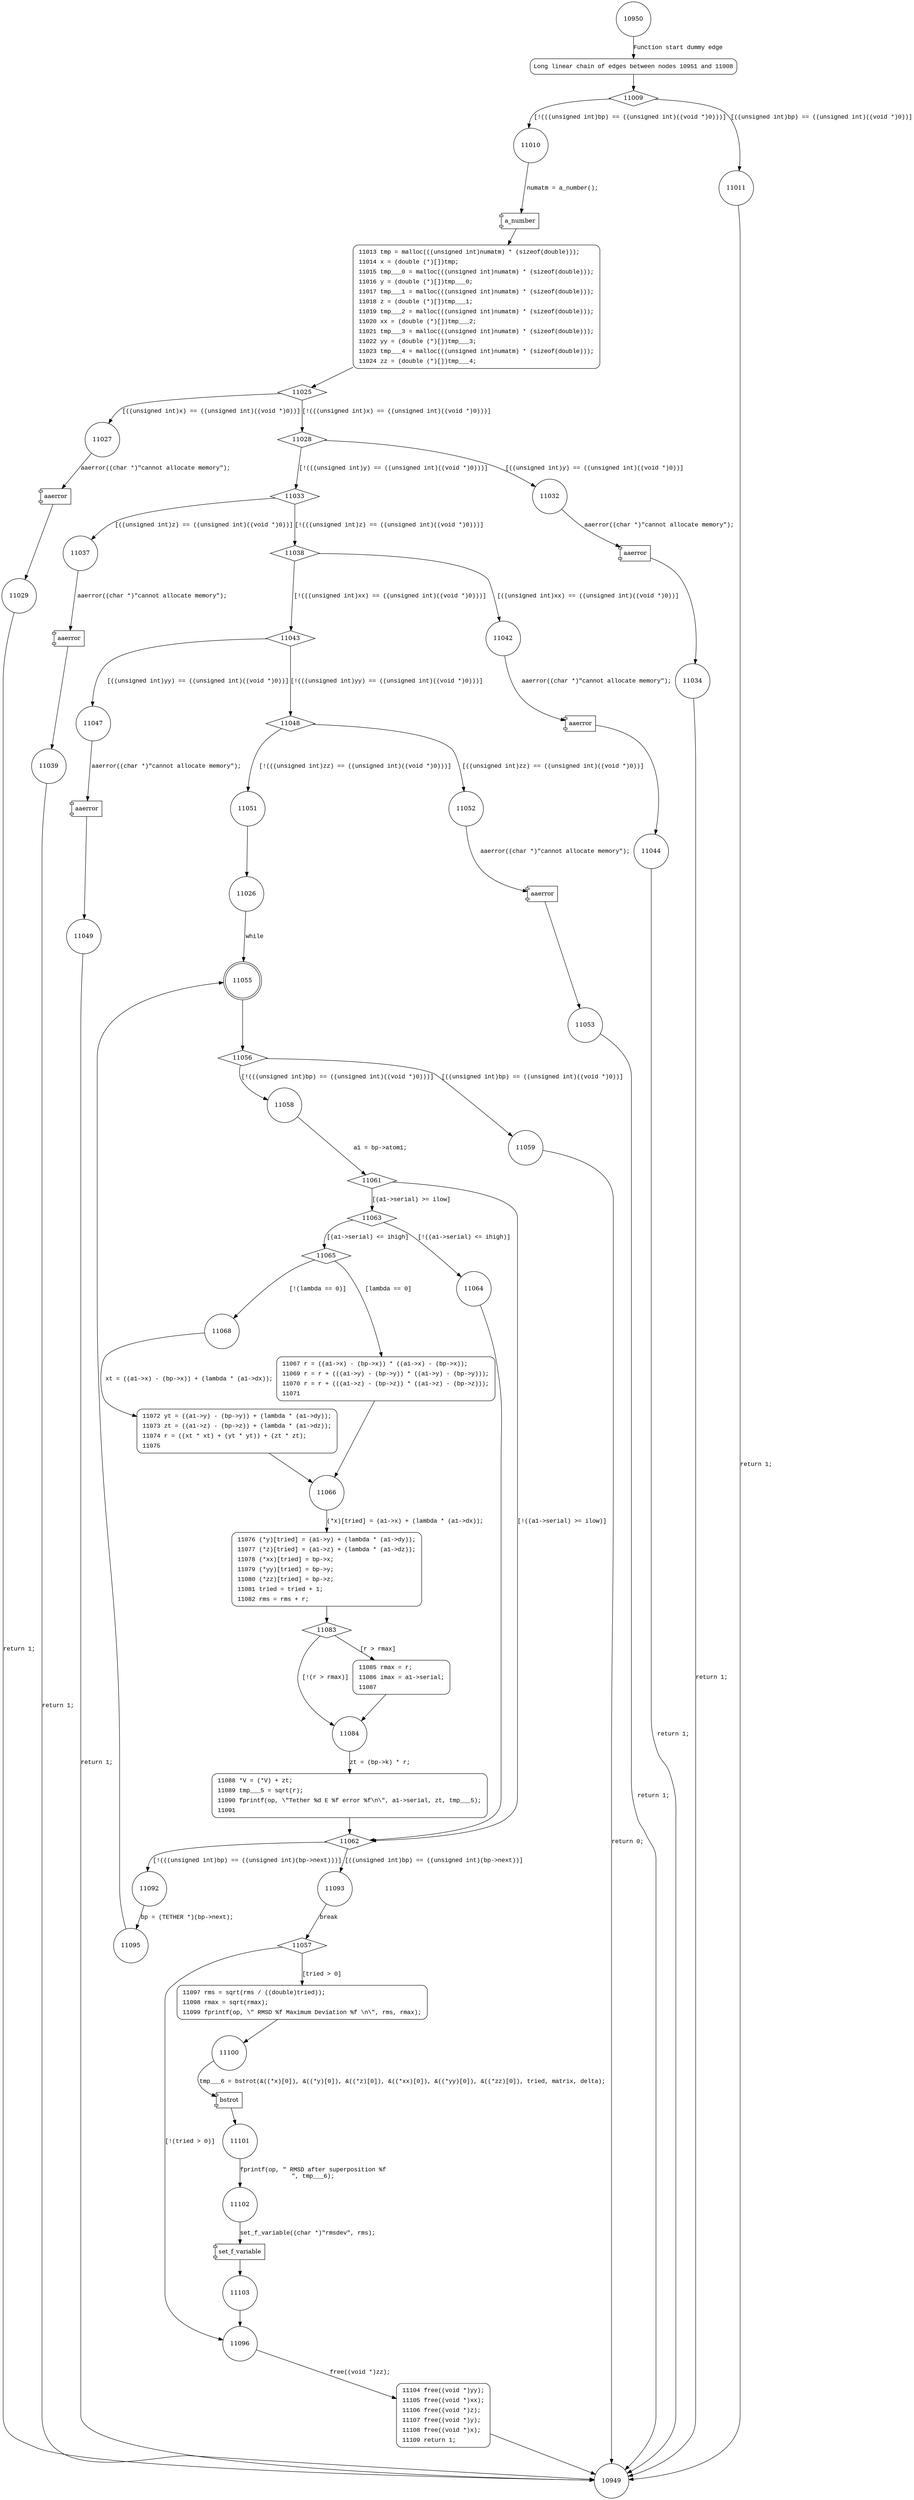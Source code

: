 digraph a_tether {
10950 [shape="circle"]
10951 [shape="circle"]
11009 [shape="diamond"]
11010 [shape="circle"]
11011 [shape="circle"]
11013 [shape="circle"]
11025 [shape="diamond"]
11028 [shape="diamond"]
11027 [shape="circle"]
11029 [shape="circle"]
11033 [shape="diamond"]
11032 [shape="circle"]
11034 [shape="circle"]
11038 [shape="diamond"]
11037 [shape="circle"]
11039 [shape="circle"]
11043 [shape="diamond"]
11042 [shape="circle"]
11044 [shape="circle"]
11048 [shape="diamond"]
11047 [shape="circle"]
11049 [shape="circle"]
11051 [shape="circle"]
11052 [shape="circle"]
11053 [shape="circle"]
11026 [shape="circle"]
11055 [shape="doublecircle"]
11056 [shape="diamond"]
11058 [shape="circle"]
11059 [shape="circle"]
11061 [shape="diamond"]
11062 [shape="diamond"]
11063 [shape="diamond"]
11064 [shape="circle"]
11065 [shape="diamond"]
11068 [shape="circle"]
11067 [shape="circle"]
11066 [shape="circle"]
11076 [shape="circle"]
11083 [shape="diamond"]
11084 [shape="circle"]
11085 [shape="circle"]
11088 [shape="circle"]
11092 [shape="circle"]
11093 [shape="circle"]
11057 [shape="diamond"]
11096 [shape="circle"]
11097 [shape="circle"]
11100 [shape="circle"]
11101 [shape="circle"]
11102 [shape="circle"]
11103 [shape="circle"]
11104 [shape="circle"]
11095 [shape="circle"]
11072 [shape="circle"]
10949 [shape="circle"]
10951 [style="filled,bold" penwidth="1" fillcolor="white" fontname="Courier New" shape="Mrecord" label="Long linear chain of edges between nodes 10951 and 11008"]
10951 -> 11009[label=""]
11013 [style="filled,bold" penwidth="1" fillcolor="white" fontname="Courier New" shape="Mrecord" label=<<table border="0" cellborder="0" cellpadding="3" bgcolor="white"><tr><td align="right">11013</td><td align="left">tmp = malloc(((unsigned int)numatm) * (sizeof(double)));</td></tr><tr><td align="right">11014</td><td align="left">x = (double (*)[])tmp;</td></tr><tr><td align="right">11015</td><td align="left">tmp___0 = malloc(((unsigned int)numatm) * (sizeof(double)));</td></tr><tr><td align="right">11016</td><td align="left">y = (double (*)[])tmp___0;</td></tr><tr><td align="right">11017</td><td align="left">tmp___1 = malloc(((unsigned int)numatm) * (sizeof(double)));</td></tr><tr><td align="right">11018</td><td align="left">z = (double (*)[])tmp___1;</td></tr><tr><td align="right">11019</td><td align="left">tmp___2 = malloc(((unsigned int)numatm) * (sizeof(double)));</td></tr><tr><td align="right">11020</td><td align="left">xx = (double (*)[])tmp___2;</td></tr><tr><td align="right">11021</td><td align="left">tmp___3 = malloc(((unsigned int)numatm) * (sizeof(double)));</td></tr><tr><td align="right">11022</td><td align="left">yy = (double (*)[])tmp___3;</td></tr><tr><td align="right">11023</td><td align="left">tmp___4 = malloc(((unsigned int)numatm) * (sizeof(double)));</td></tr><tr><td align="right">11024</td><td align="left">zz = (double (*)[])tmp___4;</td></tr></table>>]
11013 -> 11025[label=""]
11067 [style="filled,bold" penwidth="1" fillcolor="white" fontname="Courier New" shape="Mrecord" label=<<table border="0" cellborder="0" cellpadding="3" bgcolor="white"><tr><td align="right">11067</td><td align="left">r = ((a1-&gt;x) - (bp-&gt;x)) * ((a1-&gt;x) - (bp-&gt;x));</td></tr><tr><td align="right">11069</td><td align="left">r = r + (((a1-&gt;y) - (bp-&gt;y)) * ((a1-&gt;y) - (bp-&gt;y)));</td></tr><tr><td align="right">11070</td><td align="left">r = r + (((a1-&gt;z) - (bp-&gt;z)) * ((a1-&gt;z) - (bp-&gt;z)));</td></tr><tr><td align="right">11071</td><td align="left"></td></tr></table>>]
11067 -> 11066[label=""]
11076 [style="filled,bold" penwidth="1" fillcolor="white" fontname="Courier New" shape="Mrecord" label=<<table border="0" cellborder="0" cellpadding="3" bgcolor="white"><tr><td align="right">11076</td><td align="left">(*y)[tried] = (a1-&gt;y) + (lambda * (a1-&gt;dy));</td></tr><tr><td align="right">11077</td><td align="left">(*z)[tried] = (a1-&gt;z) + (lambda * (a1-&gt;dz));</td></tr><tr><td align="right">11078</td><td align="left">(*xx)[tried] = bp-&gt;x;</td></tr><tr><td align="right">11079</td><td align="left">(*yy)[tried] = bp-&gt;y;</td></tr><tr><td align="right">11080</td><td align="left">(*zz)[tried] = bp-&gt;z;</td></tr><tr><td align="right">11081</td><td align="left">tried = tried + 1;</td></tr><tr><td align="right">11082</td><td align="left">rms = rms + r;</td></tr></table>>]
11076 -> 11083[label=""]
11085 [style="filled,bold" penwidth="1" fillcolor="white" fontname="Courier New" shape="Mrecord" label=<<table border="0" cellborder="0" cellpadding="3" bgcolor="white"><tr><td align="right">11085</td><td align="left">rmax = r;</td></tr><tr><td align="right">11086</td><td align="left">imax = a1-&gt;serial;</td></tr><tr><td align="right">11087</td><td align="left"></td></tr></table>>]
11085 -> 11084[label=""]
11088 [style="filled,bold" penwidth="1" fillcolor="white" fontname="Courier New" shape="Mrecord" label=<<table border="0" cellborder="0" cellpadding="3" bgcolor="white"><tr><td align="right">11088</td><td align="left">*V = (*V) + zt;</td></tr><tr><td align="right">11089</td><td align="left">tmp___5 = sqrt(r);</td></tr><tr><td align="right">11090</td><td align="left">fprintf(op, \"Tether %d E %f error %f\n\", a1-&gt;serial, zt, tmp___5);</td></tr><tr><td align="right">11091</td><td align="left"></td></tr></table>>]
11088 -> 11062[label=""]
11097 [style="filled,bold" penwidth="1" fillcolor="white" fontname="Courier New" shape="Mrecord" label=<<table border="0" cellborder="0" cellpadding="3" bgcolor="white"><tr><td align="right">11097</td><td align="left">rms = sqrt(rms / ((double)tried));</td></tr><tr><td align="right">11098</td><td align="left">rmax = sqrt(rmax);</td></tr><tr><td align="right">11099</td><td align="left">fprintf(op, \" RMSD %f Maximum Deviation %f \n\", rms, rmax);</td></tr></table>>]
11097 -> 11100[label=""]
11104 [style="filled,bold" penwidth="1" fillcolor="white" fontname="Courier New" shape="Mrecord" label=<<table border="0" cellborder="0" cellpadding="3" bgcolor="white"><tr><td align="right">11104</td><td align="left">free((void *)yy);</td></tr><tr><td align="right">11105</td><td align="left">free((void *)xx);</td></tr><tr><td align="right">11106</td><td align="left">free((void *)z);</td></tr><tr><td align="right">11107</td><td align="left">free((void *)y);</td></tr><tr><td align="right">11108</td><td align="left">free((void *)x);</td></tr><tr><td align="right">11109</td><td align="left">return 1;</td></tr></table>>]
11104 -> 10949[label=""]
11072 [style="filled,bold" penwidth="1" fillcolor="white" fontname="Courier New" shape="Mrecord" label=<<table border="0" cellborder="0" cellpadding="3" bgcolor="white"><tr><td align="right">11072</td><td align="left">yt = ((a1-&gt;y) - (bp-&gt;y)) + (lambda * (a1-&gt;dy));</td></tr><tr><td align="right">11073</td><td align="left">zt = ((a1-&gt;z) - (bp-&gt;z)) + (lambda * (a1-&gt;dz));</td></tr><tr><td align="right">11074</td><td align="left">r = ((xt * xt) + (yt * yt)) + (zt * zt);</td></tr><tr><td align="right">11075</td><td align="left"></td></tr></table>>]
11072 -> 11066[label=""]
10950 -> 10951 [label="Function start dummy edge" fontname="Courier New"]
11009 -> 11010 [label="[!(((unsigned int)bp) == ((unsigned int)((void *)0)))]" fontname="Courier New"]
11009 -> 11011 [label="[((unsigned int)bp) == ((unsigned int)((void *)0))]" fontname="Courier New"]
100630 [shape="component" label="a_number"]
11010 -> 100630 [label="numatm = a_number();" fontname="Courier New"]
100630 -> 11013 [label="" fontname="Courier New"]
11025 -> 11028 [label="[!(((unsigned int)x) == ((unsigned int)((void *)0)))]" fontname="Courier New"]
11025 -> 11027 [label="[((unsigned int)x) == ((unsigned int)((void *)0))]" fontname="Courier New"]
100631 [shape="component" label="aaerror"]
11027 -> 100631 [label="aaerror((char *)\"cannot allocate memory\");" fontname="Courier New"]
100631 -> 11029 [label="" fontname="Courier New"]
11028 -> 11033 [label="[!(((unsigned int)y) == ((unsigned int)((void *)0)))]" fontname="Courier New"]
11028 -> 11032 [label="[((unsigned int)y) == ((unsigned int)((void *)0))]" fontname="Courier New"]
100632 [shape="component" label="aaerror"]
11032 -> 100632 [label="aaerror((char *)\"cannot allocate memory\");" fontname="Courier New"]
100632 -> 11034 [label="" fontname="Courier New"]
11033 -> 11038 [label="[!(((unsigned int)z) == ((unsigned int)((void *)0)))]" fontname="Courier New"]
11033 -> 11037 [label="[((unsigned int)z) == ((unsigned int)((void *)0))]" fontname="Courier New"]
100633 [shape="component" label="aaerror"]
11037 -> 100633 [label="aaerror((char *)\"cannot allocate memory\");" fontname="Courier New"]
100633 -> 11039 [label="" fontname="Courier New"]
11038 -> 11043 [label="[!(((unsigned int)xx) == ((unsigned int)((void *)0)))]" fontname="Courier New"]
11038 -> 11042 [label="[((unsigned int)xx) == ((unsigned int)((void *)0))]" fontname="Courier New"]
100634 [shape="component" label="aaerror"]
11042 -> 100634 [label="aaerror((char *)\"cannot allocate memory\");" fontname="Courier New"]
100634 -> 11044 [label="" fontname="Courier New"]
11043 -> 11048 [label="[!(((unsigned int)yy) == ((unsigned int)((void *)0)))]" fontname="Courier New"]
11043 -> 11047 [label="[((unsigned int)yy) == ((unsigned int)((void *)0))]" fontname="Courier New"]
100635 [shape="component" label="aaerror"]
11047 -> 100635 [label="aaerror((char *)\"cannot allocate memory\");" fontname="Courier New"]
100635 -> 11049 [label="" fontname="Courier New"]
11048 -> 11051 [label="[!(((unsigned int)zz) == ((unsigned int)((void *)0)))]" fontname="Courier New"]
11048 -> 11052 [label="[((unsigned int)zz) == ((unsigned int)((void *)0))]" fontname="Courier New"]
100636 [shape="component" label="aaerror"]
11052 -> 100636 [label="aaerror((char *)\"cannot allocate memory\");" fontname="Courier New"]
100636 -> 11053 [label="" fontname="Courier New"]
11051 -> 11026 [label="" fontname="Courier New"]
11055 -> 11056 [label="" fontname="Courier New"]
11056 -> 11058 [label="[!(((unsigned int)bp) == ((unsigned int)((void *)0)))]" fontname="Courier New"]
11056 -> 11059 [label="[((unsigned int)bp) == ((unsigned int)((void *)0))]" fontname="Courier New"]
11058 -> 11061 [label="a1 = bp->atom1;" fontname="Courier New"]
11061 -> 11062 [label="[!((a1->serial) >= ilow)]" fontname="Courier New"]
11061 -> 11063 [label="[(a1->serial) >= ilow]" fontname="Courier New"]
11063 -> 11064 [label="[!((a1->serial) <= ihigh)]" fontname="Courier New"]
11063 -> 11065 [label="[(a1->serial) <= ihigh]" fontname="Courier New"]
11065 -> 11068 [label="[!(lambda == 0)]" fontname="Courier New"]
11065 -> 11067 [label="[lambda == 0]" fontname="Courier New"]
11066 -> 11076 [label="(*x)[tried] = (a1->x) + (lambda * (a1->dx));" fontname="Courier New"]
11083 -> 11084 [label="[!(r > rmax)]" fontname="Courier New"]
11083 -> 11085 [label="[r > rmax]" fontname="Courier New"]
11084 -> 11088 [label="zt = (bp->k) * r;" fontname="Courier New"]
11062 -> 11092 [label="[!(((unsigned int)bp) == ((unsigned int)(bp->next)))]" fontname="Courier New"]
11062 -> 11093 [label="[((unsigned int)bp) == ((unsigned int)(bp->next))]" fontname="Courier New"]
11057 -> 11096 [label="[!(tried > 0)]" fontname="Courier New"]
11057 -> 11097 [label="[tried > 0]" fontname="Courier New"]
100637 [shape="component" label="bstrot"]
11100 -> 100637 [label="tmp___6 = bstrot(&((*x)[0]), &((*y)[0]), &((*z)[0]), &((*xx)[0]), &((*yy)[0]), &((*zz)[0]), tried, matrix, delta);" fontname="Courier New"]
100637 -> 11101 [label="" fontname="Courier New"]
100638 [shape="component" label="set_f_variable"]
11102 -> 100638 [label="set_f_variable((char *)\"rmsdev\", rms);" fontname="Courier New"]
100638 -> 11103 [label="" fontname="Courier New"]
11096 -> 11104 [label="free((void *)zz);" fontname="Courier New"]
11092 -> 11095 [label="bp = (TETHER *)(bp->next);" fontname="Courier New"]
11068 -> 11072 [label="xt = ((a1->x) - (bp->x)) + (lambda * (a1->dx));" fontname="Courier New"]
11064 -> 11062 [label="" fontname="Courier New"]
11011 -> 10949 [label="return 1;" fontname="Courier New"]
11029 -> 10949 [label="return 1;" fontname="Courier New"]
11034 -> 10949 [label="return 1;" fontname="Courier New"]
11039 -> 10949 [label="return 1;" fontname="Courier New"]
11044 -> 10949 [label="return 1;" fontname="Courier New"]
11049 -> 10949 [label="return 1;" fontname="Courier New"]
11053 -> 10949 [label="return 1;" fontname="Courier New"]
11026 -> 11055 [label="while" fontname="Courier New"]
11059 -> 10949 [label="return 0;" fontname="Courier New"]
11093 -> 11057 [label="break" fontname="Courier New"]
11101 -> 11102 [label="fprintf(op, \" RMSD after superposition %f\n\", tmp___6);" fontname="Courier New"]
11103 -> 11096 [label="" fontname="Courier New"]
11095 -> 11055 [label="" fontname="Courier New"]
}